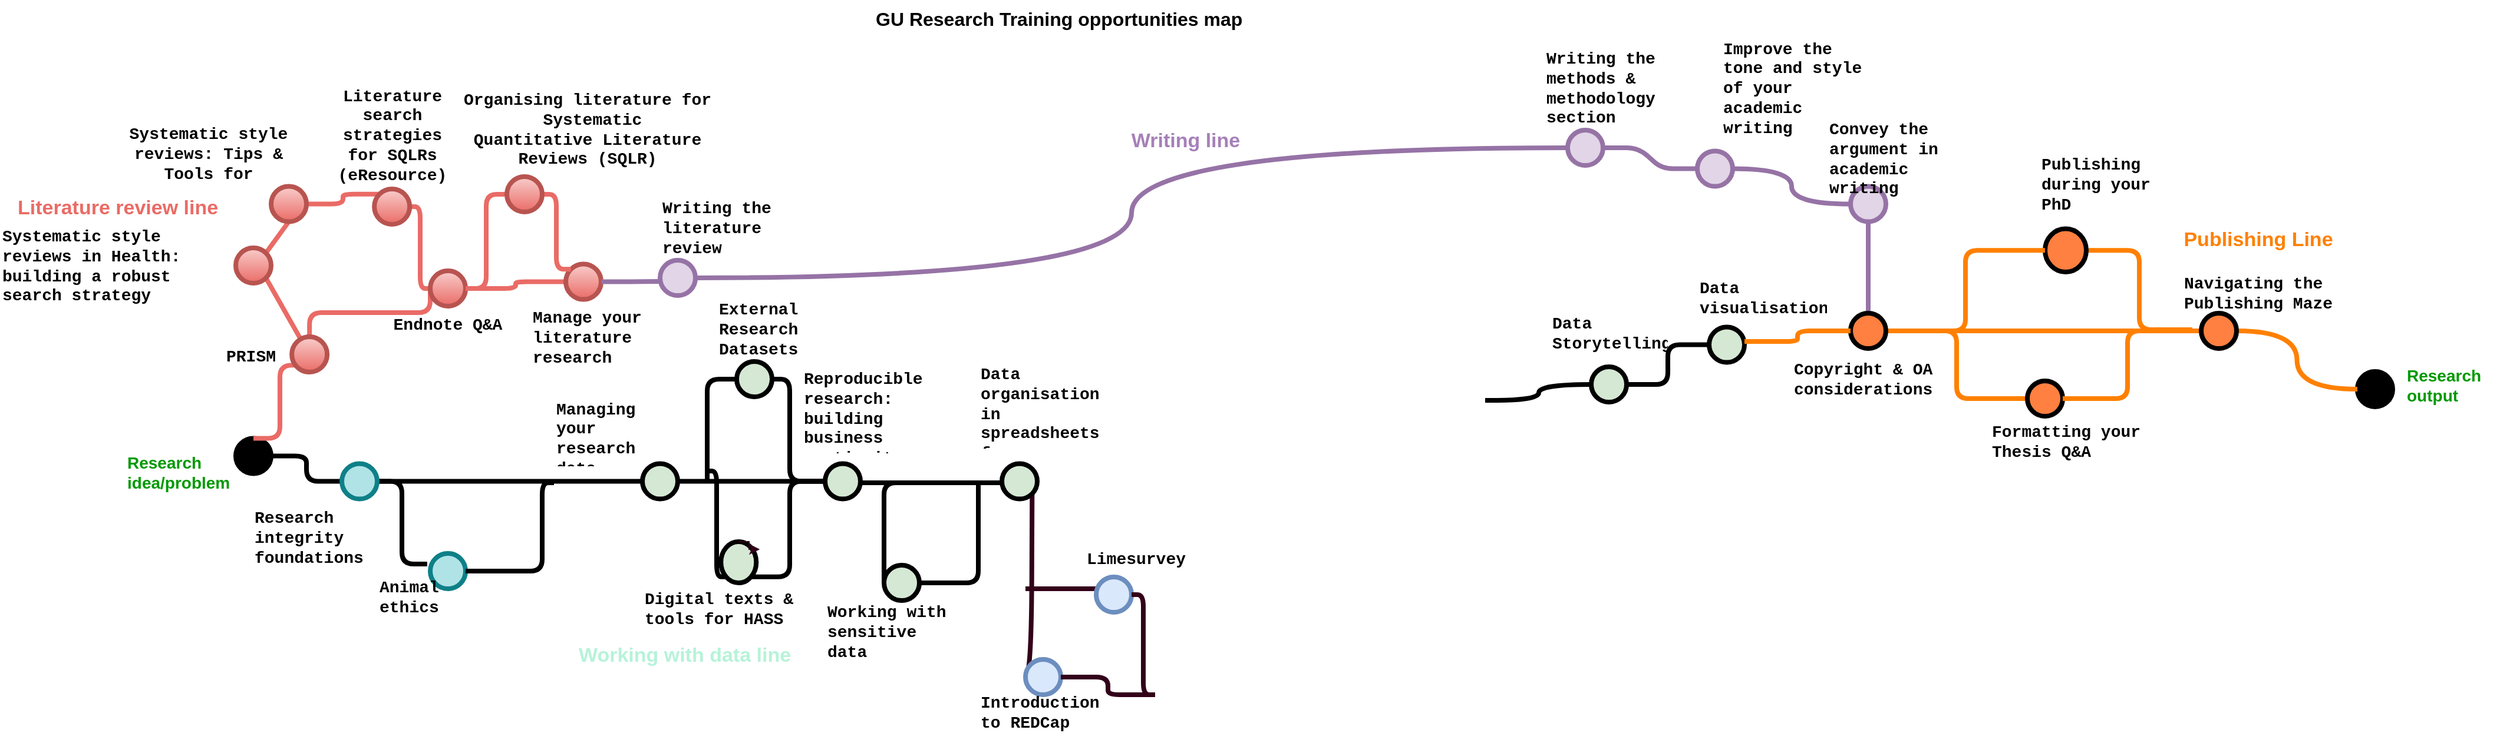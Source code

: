 <mxfile version="20.8.3" type="github">
  <diagram id="yPxyJZ8AM_hMuL3Unpa9" name="Train-ing map">
    <mxGraphModel dx="2534" dy="874" grid="1" gridSize="10" guides="1" tooltips="1" connect="1" arrows="1" fold="1" page="1" pageScale="1" pageWidth="1100" pageHeight="850" math="0" shadow="0">
      <root>
        <mxCell id="0" />
        <mxCell id="1" parent="0" />
        <mxCell id="uWUnNED6HEl2aK5fdaIb-10" value="" style="verticalLabelPosition=bottom;verticalAlign=top;html=1;strokeWidth=4;shape=mxgraph.flowchart.on-page_reference;plain-blue;gradientColor=none;fillColor=#000000;strokeColor=#000000;rounded=1;" parent="1" vertex="1">
          <mxGeometry x="-470" y="392.25" width="30" height="30" as="geometry" />
        </mxCell>
        <mxCell id="uWUnNED6HEl2aK5fdaIb-80" value="" style="edgeStyle=orthogonalEdgeStyle;curved=1;rounded=1;orthogonalLoop=1;jettySize=auto;html=1;endArrow=none;endFill=0;strokeWidth=4;fontSize=12;verticalAlign=top;fillColor=#e1d5e7;strokeColor=#9673a6;gradientColor=#EA6B66;startArrow=none;exitX=0.5;exitY=1;exitDx=0;exitDy=0;exitPerimeter=0;" parent="1" source="DearfV66aNQ_4xWSn69P-69" edge="1">
          <mxGeometry relative="1" as="geometry">
            <mxPoint x="915" y="290" as="targetPoint" />
            <mxPoint x="370" y="281" as="sourcePoint" />
          </mxGeometry>
        </mxCell>
        <mxCell id="DearfV66aNQ_4xWSn69P-120" style="edgeStyle=elbowEdgeStyle;rounded=0;orthogonalLoop=1;jettySize=auto;html=1;exitX=1;exitY=0.5;exitDx=0;exitDy=0;exitPerimeter=0;strokeColor=#FF8000;fontFamily=Courier New;fontSize=17;fontColor=#ff8000;" edge="1" parent="1" source="uWUnNED6HEl2aK5fdaIb-109">
          <mxGeometry relative="1" as="geometry">
            <mxPoint x="1350" y="357" as="targetPoint" />
          </mxGeometry>
        </mxCell>
        <mxCell id="uWUnNED6HEl2aK5fdaIb-109" value="" style="verticalLabelPosition=bottom;verticalAlign=top;html=1;strokeWidth=4;shape=mxgraph.flowchart.on-page_reference;plain-blue;gradientColor=none;strokeColor=#000000;fillColor=#000000;rounded=1;" parent="1" vertex="1">
          <mxGeometry x="1330" y="335.5" width="30" height="30" as="geometry" />
        </mxCell>
        <mxCell id="uWUnNED6HEl2aK5fdaIb-13" value="Systematic style reviews: Tips &amp;amp; Tools for getting from start to finish" style="text;html=1;strokeColor=none;fillColor=none;align=center;verticalAlign=middle;whiteSpace=wrap;overflow=hidden;fontSize=14;fontStyle=1;fontFamily=Courier New;rounded=1;" parent="1" vertex="1">
          <mxGeometry x="-564.05" y="123.25" width="141.62" height="55" as="geometry" />
        </mxCell>
        <mxCell id="uWUnNED6HEl2aK5fdaIb-19" value="" style="verticalLabelPosition=bottom;verticalAlign=top;html=1;strokeWidth=4;shape=mxgraph.flowchart.on-page_reference;strokeColor=#9673a6;fillColor=#e1d5e7;rounded=1;" parent="1" vertex="1">
          <mxGeometry x="-110" y="241" width="30" height="30" as="geometry" />
        </mxCell>
        <mxCell id="uWUnNED6HEl2aK5fdaIb-20" value="Systematic style reviews in Health: building a robust search strategy" style="text;html=1;strokeColor=none;fillColor=none;align=left;verticalAlign=middle;whiteSpace=wrap;overflow=hidden;fontSize=14;fontStyle=1;fontFamily=Courier New;rounded=1;" parent="1" vertex="1">
          <mxGeometry x="-670.0" y="208.25" width="200" height="74.5" as="geometry" />
        </mxCell>
        <mxCell id="uWUnNED6HEl2aK5fdaIb-71" value="" style="edgeStyle=elbowEdgeStyle;rounded=1;orthogonalLoop=1;jettySize=auto;html=1;endArrow=none;endFill=0;strokeWidth=4;startArrow=none;" parent="1" source="DearfV66aNQ_4xWSn69P-107" target="uWUnNED6HEl2aK5fdaIb-70" edge="1">
          <mxGeometry relative="1" as="geometry">
            <Array as="points">
              <mxPoint x="80" y="430" />
              <mxPoint x="200" y="430" />
            </Array>
          </mxGeometry>
        </mxCell>
        <mxCell id="uWUnNED6HEl2aK5fdaIb-69" value="" style="verticalLabelPosition=bottom;verticalAlign=top;html=1;strokeWidth=4;shape=mxgraph.flowchart.on-page_reference;plain-purple;gradientColor=none;strokeColor=#000000;fillColor=#D5E8D4;rounded=1;" parent="1" vertex="1">
          <mxGeometry x="-125" y="413.75" width="30" height="30" as="geometry" />
        </mxCell>
        <mxCell id="uWUnNED6HEl2aK5fdaIb-78" value="" style="edgeStyle=orthogonalEdgeStyle;curved=1;rounded=1;orthogonalLoop=1;jettySize=auto;html=1;endArrow=none;endFill=0;strokeWidth=4;startArrow=none;fontSize=12;verticalAlign=top;fillColor=#dae8fc;strokeColor=#33001A;entryX=0;entryY=0.5;entryDx=0;entryDy=0;entryPerimeter=0;exitX=0.855;exitY=0.855;exitDx=0;exitDy=0;exitPerimeter=0;" parent="1" source="uWUnNED6HEl2aK5fdaIb-70" target="uWUnNED6HEl2aK5fdaIb-84" edge="1">
          <mxGeometry relative="1" as="geometry">
            <mxPoint x="222.4" y="430" as="sourcePoint" />
            <mxPoint x="339.97" y="580" as="targetPoint" />
            <Array as="points">
              <mxPoint x="206" y="430" />
              <mxPoint x="205" y="715" />
            </Array>
          </mxGeometry>
        </mxCell>
        <mxCell id="uWUnNED6HEl2aK5fdaIb-70" value="" style="verticalLabelPosition=bottom;verticalAlign=top;html=1;strokeWidth=4;shape=mxgraph.flowchart.on-page_reference;plain-purple;gradientColor=none;strokeColor=#000000;fillColor=#D5E8D4;rounded=1;" parent="1" vertex="1">
          <mxGeometry x="180" y="413.75" width="30" height="30" as="geometry" />
        </mxCell>
        <mxCell id="uWUnNED6HEl2aK5fdaIb-96" value="" style="edgeStyle=elbowEdgeStyle;rounded=1;orthogonalLoop=1;jettySize=auto;html=1;endArrow=none;endFill=0;strokeWidth=4;fontFamily=Courier New;fontColor=#009900;" parent="1" source="uWUnNED6HEl2aK5fdaIb-77" target="uWUnNED6HEl2aK5fdaIb-95" edge="1">
          <mxGeometry relative="1" as="geometry" />
        </mxCell>
        <mxCell id="uWUnNED6HEl2aK5fdaIb-95" value="" style="verticalLabelPosition=bottom;verticalAlign=top;html=1;strokeWidth=4;shape=mxgraph.flowchart.on-page_reference;plain-purple;gradientColor=none;strokeColor=#000000;fillColor=#D5E8D4;rounded=1;" parent="1" vertex="1">
          <mxGeometry x="780" y="297.75" width="30" height="30" as="geometry" />
        </mxCell>
        <mxCell id="uWUnNED6HEl2aK5fdaIb-86" value="Manage your literature research" style="text;html=1;strokeColor=none;fillColor=none;align=left;verticalAlign=middle;whiteSpace=wrap;overflow=hidden;fontSize=14;fontStyle=1;fontFamily=Courier New;rounded=1;" parent="1" vertex="1">
          <mxGeometry x="-220" y="276.75" width="110" height="60" as="geometry" />
        </mxCell>
        <mxCell id="uWUnNED6HEl2aK5fdaIb-88" value="Research idea/problem" style="text;html=1;strokeColor=none;fillColor=none;align=left;verticalAlign=middle;whiteSpace=wrap;overflow=hidden;fontSize=14;fontStyle=1;fontColor=#009900;rounded=1;" parent="1" vertex="1">
          <mxGeometry x="-564.05" y="398.75" width="113.25" height="45" as="geometry" />
        </mxCell>
        <mxCell id="uWUnNED6HEl2aK5fdaIb-90" value="Literature review line" style="text;html=1;strokeColor=none;fillColor=none;align=left;verticalAlign=middle;whiteSpace=wrap;overflow=hidden;fontSize=17;fontStyle=1;fontColor=#EA6B66;rounded=1;" parent="1" vertex="1">
          <mxGeometry x="-656.75" y="182.75" width="176.75" height="27.75" as="geometry" />
        </mxCell>
        <mxCell id="uWUnNED6HEl2aK5fdaIb-107" value="" style="edgeStyle=elbowEdgeStyle;rounded=1;orthogonalLoop=1;jettySize=auto;html=1;endArrow=none;endFill=0;strokeWidth=4;fontFamily=Helvetica;fontColor=default;startArrow=none;strokeColor=#FF8000;fontSize=12;verticalAlign=top;fillColor=#ff8040;gradientColor=none;" parent="1" source="DearfV66aNQ_4xWSn69P-78" target="uWUnNED6HEl2aK5fdaIb-106" edge="1">
          <mxGeometry relative="1" as="geometry" />
        </mxCell>
        <mxCell id="DearfV66aNQ_4xWSn69P-82" style="edgeStyle=elbowEdgeStyle;rounded=1;orthogonalLoop=1;jettySize=auto;html=1;strokeColor=#FF8000;fontFamily=Helvetica;fontSize=12;fontColor=default;endArrow=none;endFill=0;strokeWidth=4;startArrow=none;verticalAlign=top;fillColor=#ff8040;gradientColor=none;exitX=1;exitY=0.5;exitDx=0;exitDy=0;exitPerimeter=0;" edge="1" parent="1" source="uWUnNED6HEl2aK5fdaIb-104">
          <mxGeometry relative="1" as="geometry">
            <mxPoint x="1190" y="300" as="targetPoint" />
            <mxPoint x="1180" y="230" as="sourcePoint" />
          </mxGeometry>
        </mxCell>
        <mxCell id="uWUnNED6HEl2aK5fdaIb-104" value="" style="verticalLabelPosition=bottom;verticalAlign=top;html=1;strokeWidth=4;shape=mxgraph.flowchart.on-page_reference;plain-purple;gradientColor=none;strokeColor=#000000;fillColor=#ff8040;rounded=1;" parent="1" vertex="1">
          <mxGeometry x="1065" y="214.25" width="35" height="36.75" as="geometry" />
        </mxCell>
        <mxCell id="uWUnNED6HEl2aK5fdaIb-115" style="edgeStyle=orthogonalEdgeStyle;curved=1;rounded=1;orthogonalLoop=1;jettySize=auto;html=1;entryX=0;entryY=0.5;entryDx=0;entryDy=0;entryPerimeter=0;endArrow=none;endFill=0;strokeWidth=4;fontFamily=Helvetica;fontColor=default;strokeColor=#FF8000;startArrow=none;fontSize=12;verticalAlign=top;fillColor=#ff8040;gradientColor=none;" parent="1" source="uWUnNED6HEl2aK5fdaIb-106" target="uWUnNED6HEl2aK5fdaIb-109" edge="1">
          <mxGeometry relative="1" as="geometry" />
        </mxCell>
        <mxCell id="uWUnNED6HEl2aK5fdaIb-106" value="" style="verticalLabelPosition=bottom;verticalAlign=top;html=1;strokeWidth=4;shape=mxgraph.flowchart.on-page_reference;plain-purple;gradientColor=none;strokeColor=#000000;fillColor=#ff8040;rounded=1;" parent="1" vertex="1">
          <mxGeometry x="1197.5" y="286" width="30" height="30" as="geometry" />
        </mxCell>
        <UserObject label="GU Research Training opportunities map" link="https://nvie.com/posts/a-successful-git-branching-model/" id="9hBKPDzoitwpIBdzFDQ7-2">
          <mxCell style="text;whiteSpace=wrap;html=1;fontStyle=1;fontSize=16;rounded=1;" parent="1" vertex="1">
            <mxGeometry x="70.75" y="20" width="427.75" height="20" as="geometry" />
          </mxCell>
        </UserObject>
        <mxCell id="9hBKPDzoitwpIBdzFDQ7-15" value="Research output" style="text;html=1;strokeColor=none;fillColor=none;align=left;verticalAlign=middle;whiteSpace=wrap;overflow=hidden;fontSize=14;fontStyle=1;fontColor=#009900;rounded=1;fontFamily=Helvetica;" parent="1" vertex="1">
          <mxGeometry x="1370" y="306" width="80" height="81" as="geometry" />
        </mxCell>
        <mxCell id="DearfV66aNQ_4xWSn69P-24" value="" style="rounded=1;html=1;jettySize=auto;orthogonalLoop=1;plain-blue;endArrow=none;endFill=0;strokeWidth=4;strokeColor=#EA6B66;startArrow=none;edgeStyle=elbowEdgeStyle;" edge="1" parent="1" source="DearfV66aNQ_4xWSn69P-27" target="9hBKPDzoitwpIBdzFDQ7-16">
          <mxGeometry x="292.25" y="211" as="geometry">
            <mxPoint x="310" y="150" as="targetPoint" />
            <mxPoint x="-331.75" y="384" as="sourcePoint" />
          </mxGeometry>
        </mxCell>
        <mxCell id="DearfV66aNQ_4xWSn69P-25" value="" style="rounded=1;html=1;jettySize=auto;orthogonalLoop=1;plain-blue;endArrow=none;endFill=0;strokeWidth=4;strokeColor=#EA6B66;exitX=0.5;exitY=0;exitDx=0;exitDy=0;exitPerimeter=0;entryX=1;entryY=0.75;entryDx=0;entryDy=0;edgeStyle=elbowEdgeStyle;" edge="1" parent="1" source="uWUnNED6HEl2aK5fdaIb-10" target="DearfV66aNQ_4xWSn69P-75">
          <mxGeometry x="292.25" y="211" as="geometry">
            <mxPoint x="310" y="150" as="targetPoint" />
            <mxPoint x="-331.75" y="384" as="sourcePoint" />
          </mxGeometry>
        </mxCell>
        <mxCell id="DearfV66aNQ_4xWSn69P-31" value="Literature search strategies for SQLRs (eResource)" style="text;whiteSpace=wrap;html=1;fontSize=14;fontFamily=Courier New;fontColor=default;align=center;verticalAlign=middle;fontStyle=1;rounded=1;" vertex="1" parent="1">
          <mxGeometry x="-392.43" y="90" width="110" height="90" as="geometry" />
        </mxCell>
        <mxCell id="DearfV66aNQ_4xWSn69P-46" style="rounded=1;orthogonalLoop=1;jettySize=auto;html=1;exitX=0.855;exitY=0.145;exitDx=0;exitDy=0;exitPerimeter=0;entryX=0.5;entryY=1;entryDx=0;entryDy=0;entryPerimeter=0;strokeColor=#EA6B66;fontFamily=Helvetica;fontSize=11;fontColor=default;endArrow=none;gradientColor=#7EA6E0;fillColor=#DAE8FC;endFill=0;strokeWidth=4;" edge="1" parent="1" source="DearfV66aNQ_4xWSn69P-22" target="DearfV66aNQ_4xWSn69P-13">
          <mxGeometry relative="1" as="geometry" />
        </mxCell>
        <mxCell id="DearfV66aNQ_4xWSn69P-50" style="rounded=1;orthogonalLoop=1;jettySize=auto;html=1;entryX=0;entryY=0.5;entryDx=0;entryDy=0;entryPerimeter=0;strokeColor=#EA6B66;fontFamily=Helvetica;fontSize=11;fontColor=default;endArrow=none;gradientColor=#7EA6E0;fillColor=#DAE8FC;endFill=0;strokeWidth=4;startArrow=none;edgeStyle=elbowEdgeStyle;elbow=vertical;" edge="1" parent="1" source="DearfV66aNQ_4xWSn69P-73" target="9hBKPDzoitwpIBdzFDQ7-16">
          <mxGeometry relative="1" as="geometry">
            <mxPoint x="-320" y="340" as="sourcePoint" />
          </mxGeometry>
        </mxCell>
        <mxCell id="DearfV66aNQ_4xWSn69P-93" style="rounded=1;orthogonalLoop=1;jettySize=auto;html=1;exitX=0.855;exitY=0.855;exitDx=0;exitDy=0;exitPerimeter=0;entryX=1;entryY=0.25;entryDx=0;entryDy=0;strokeColor=#EA6B66;fontFamily=Helvetica;fontSize=11;fontColor=default;endArrow=none;gradientColor=#7EA6E0;fillColor=#DAE8FC;endFill=0;strokeWidth=4;" edge="1" parent="1" source="DearfV66aNQ_4xWSn69P-22" target="DearfV66aNQ_4xWSn69P-75">
          <mxGeometry relative="1" as="geometry" />
        </mxCell>
        <mxCell id="DearfV66aNQ_4xWSn69P-22" value="" style="verticalLabelPosition=bottom;verticalAlign=top;html=1;strokeWidth=4;shape=mxgraph.flowchart.on-page_reference;plain-blue;gradientColor=#EA6B66;strokeColor=#B85450;fillColor=#F8CECC;rounded=1;" vertex="1" parent="1">
          <mxGeometry x="-470" y="230.5" width="30" height="30" as="geometry" />
        </mxCell>
        <mxCell id="DearfV66aNQ_4xWSn69P-53" value="" style="edgeStyle=elbowEdgeStyle;rounded=1;orthogonalLoop=1;jettySize=auto;html=1;strokeColor=#EA6B66;fontFamily=Helvetica;fontSize=11;fontColor=default;endArrow=none;gradientColor=#7EA6E0;fillColor=#DAE8FC;endFill=0;strokeWidth=4;startArrow=none;" edge="1" parent="1" source="9hBKPDzoitwpIBdzFDQ7-16" target="DearfV66aNQ_4xWSn69P-52">
          <mxGeometry relative="1" as="geometry">
            <mxPoint x="-70" y="240" as="sourcePoint" />
          </mxGeometry>
        </mxCell>
        <mxCell id="9hBKPDzoitwpIBdzFDQ7-16" value="" style="verticalLabelPosition=bottom;verticalAlign=top;html=1;strokeWidth=4;shape=mxgraph.flowchart.on-page_reference;plain-blue;gradientColor=#EA6B66;strokeColor=#B85450;fillColor=#F8CECC;rounded=1;" parent="1" vertex="1">
          <mxGeometry x="-305" y="250" width="30" height="30" as="geometry" />
        </mxCell>
        <mxCell id="DearfV66aNQ_4xWSn69P-34" value="Endnote Q&amp;A" style="text;whiteSpace=wrap;html=1;fontSize=14;fontFamily=Courier New;fontColor=default;align=center;verticalAlign=middle;fontStyle=1;rounded=1;" vertex="1" parent="1">
          <mxGeometry x="-350" y="276" width="120" height="40" as="geometry" />
        </mxCell>
        <mxCell id="DearfV66aNQ_4xWSn69P-37" value="" style="edgeStyle=elbowEdgeStyle;rounded=1;orthogonalLoop=1;jettySize=auto;html=1;fontSize=11;endArrow=none;endFill=0;strokeWidth=4;entryX=0;entryY=0.5;entryDx=0;entryDy=0;entryPerimeter=0;fillColor=#DAE8FC;strokeColor=#EA6B66;gradientColor=#7EA6E0;startArrow=none;" edge="1" parent="1" source="9hBKPDzoitwpIBdzFDQ7-16" target="DearfV66aNQ_4xWSn69P-35">
          <mxGeometry relative="1" as="geometry">
            <mxPoint x="650" y="120" as="targetPoint" />
            <mxPoint x="-15" y="210" as="sourcePoint" />
          </mxGeometry>
        </mxCell>
        <mxCell id="DearfV66aNQ_4xWSn69P-35" value="" style="verticalLabelPosition=bottom;verticalAlign=top;html=1;strokeWidth=4;shape=mxgraph.flowchart.on-page_reference;plain-blue;gradientColor=#EA6B66;strokeColor=#B85450;fillColor=#F8CECC;rounded=1;" vertex="1" parent="1">
          <mxGeometry x="-190" y="244.25" width="30" height="30" as="geometry" />
        </mxCell>
        <mxCell id="DearfV66aNQ_4xWSn69P-48" style="rounded=1;orthogonalLoop=1;jettySize=auto;html=1;exitX=1;exitY=0.5;exitDx=0;exitDy=0;exitPerimeter=0;entryX=0.145;entryY=0.145;entryDx=0;entryDy=0;entryPerimeter=0;strokeColor=#EA6B66;fontFamily=Helvetica;fontSize=11;fontColor=default;endArrow=none;gradientColor=#7EA6E0;fillColor=#DAE8FC;endFill=0;strokeWidth=4;edgeStyle=elbowEdgeStyle;" edge="1" parent="1" source="DearfV66aNQ_4xWSn69P-13" target="DearfV66aNQ_4xWSn69P-27">
          <mxGeometry relative="1" as="geometry" />
        </mxCell>
        <mxCell id="DearfV66aNQ_4xWSn69P-13" value="" style="verticalLabelPosition=bottom;verticalAlign=top;html=1;strokeWidth=4;shape=mxgraph.flowchart.on-page_reference;plain-blue;gradientColor=#EA6B66;strokeColor=#B85450;fillColor=#F8CECC;rounded=1;" vertex="1" parent="1">
          <mxGeometry x="-440" y="178.25" width="30" height="30" as="geometry" />
        </mxCell>
        <mxCell id="DearfV66aNQ_4xWSn69P-27" value="" style="verticalLabelPosition=bottom;verticalAlign=top;html=1;strokeWidth=4;shape=mxgraph.flowchart.on-page_reference;plain-blue;gradientColor=#EA6B66;strokeColor=#B85450;fillColor=#F8CECC;rounded=1;" vertex="1" parent="1">
          <mxGeometry x="-352.43" y="180.5" width="30" height="30" as="geometry" />
        </mxCell>
        <mxCell id="DearfV66aNQ_4xWSn69P-57" style="edgeStyle=elbowEdgeStyle;rounded=1;orthogonalLoop=1;jettySize=auto;html=1;exitX=1;exitY=0.5;exitDx=0;exitDy=0;exitPerimeter=0;entryX=0.145;entryY=0.145;entryDx=0;entryDy=0;entryPerimeter=0;strokeColor=#EA6B66;fontFamily=Helvetica;fontSize=11;fontColor=default;endArrow=none;gradientColor=#7EA6E0;fillColor=#DAE8FC;endFill=0;strokeWidth=4;startArrow=none;" edge="1" parent="1" source="DearfV66aNQ_4xWSn69P-52" target="DearfV66aNQ_4xWSn69P-35">
          <mxGeometry relative="1" as="geometry" />
        </mxCell>
        <mxCell id="DearfV66aNQ_4xWSn69P-52" value="" style="verticalLabelPosition=bottom;verticalAlign=top;html=1;strokeWidth=4;shape=mxgraph.flowchart.on-page_reference;plain-blue;gradientColor=#EA6B66;strokeColor=#B85450;fillColor=#F8CECC;rounded=1;" vertex="1" parent="1">
          <mxGeometry x="-240" y="170" width="30" height="30" as="geometry" />
        </mxCell>
        <mxCell id="DearfV66aNQ_4xWSn69P-54" value="&lt;div&gt;Organising literature for&lt;/div&gt;&lt;div&gt;&amp;nbsp;Systematic &lt;br&gt;&lt;/div&gt;&lt;div&gt;Quantitative Literature &lt;br&gt;&lt;/div&gt;&lt;div&gt;Reviews (SQLR)&lt;/div&gt;" style="text;html=1;align=center;verticalAlign=middle;resizable=0;points=[];autosize=1;strokeColor=none;fillColor=none;fontSize=14;fontFamily=Courier New;fontColor=default;fontStyle=1;rounded=1;" vertex="1" parent="1">
          <mxGeometry x="-282.43" y="90" width="220" height="80" as="geometry" />
        </mxCell>
        <mxCell id="DearfV66aNQ_4xWSn69P-59" value="Writing the literature review" style="text;html=1;strokeColor=none;fillColor=none;align=left;verticalAlign=middle;whiteSpace=wrap;overflow=hidden;fontSize=14;fontStyle=1;fontFamily=Courier New;rounded=1;" vertex="1" parent="1">
          <mxGeometry x="-110" y="184.25" width="110" height="60" as="geometry" />
        </mxCell>
        <mxCell id="DearfV66aNQ_4xWSn69P-62" value="" style="edgeStyle=orthogonalEdgeStyle;curved=1;rounded=1;orthogonalLoop=1;jettySize=auto;html=1;endArrow=none;endFill=0;strokeWidth=4;entryX=0;entryY=0.5;entryDx=0;entryDy=0;entryPerimeter=0;fontSize=12;verticalAlign=top;fillColor=#e1d5e7;strokeColor=#9673a6;gradientColor=#EA6B66;" edge="1" parent="1" source="uWUnNED6HEl2aK5fdaIb-19" target="DearfV66aNQ_4xWSn69P-60">
          <mxGeometry relative="1" as="geometry">
            <mxPoint x="1150" y="325" as="targetPoint" />
            <mxPoint x="550" y="281" as="sourcePoint" />
          </mxGeometry>
        </mxCell>
        <mxCell id="DearfV66aNQ_4xWSn69P-60" value="" style="verticalLabelPosition=bottom;verticalAlign=top;html=1;strokeWidth=4;shape=mxgraph.flowchart.on-page_reference;strokeColor=#9673a6;fillColor=#e1d5e7;rounded=1;" vertex="1" parent="1">
          <mxGeometry x="660" y="130.5" width="30" height="30" as="geometry" />
        </mxCell>
        <mxCell id="DearfV66aNQ_4xWSn69P-63" value="Writing the methods &amp;amp; methodology section" style="text;html=1;strokeColor=none;fillColor=none;align=left;verticalAlign=middle;whiteSpace=wrap;overflow=hidden;fontSize=14;fontStyle=1;fontFamily=Courier New;rounded=1;" vertex="1" parent="1">
          <mxGeometry x="640" y="60" width="110" height="70.5" as="geometry" />
        </mxCell>
        <mxCell id="DearfV66aNQ_4xWSn69P-66" value="" style="edgeStyle=entityRelationEdgeStyle;rounded=1;orthogonalLoop=1;jettySize=auto;html=1;endArrow=none;endFill=0;strokeWidth=4;entryX=0;entryY=0.5;entryDx=0;entryDy=0;entryPerimeter=0;fontSize=12;verticalAlign=top;fillColor=#e1d5e7;strokeColor=#9673a6;gradientColor=#EA6B66;startArrow=none;" edge="1" parent="1" source="DearfV66aNQ_4xWSn69P-60" target="DearfV66aNQ_4xWSn69P-64">
          <mxGeometry relative="1" as="geometry">
            <mxPoint x="1150" y="325" as="targetPoint" />
            <mxPoint x="726.75" y="286" as="sourcePoint" />
          </mxGeometry>
        </mxCell>
        <mxCell id="DearfV66aNQ_4xWSn69P-64" value="" style="verticalLabelPosition=bottom;verticalAlign=top;html=1;strokeWidth=4;shape=mxgraph.flowchart.on-page_reference;strokeColor=#9673a6;fillColor=#e1d5e7;rounded=1;" vertex="1" parent="1">
          <mxGeometry x="770" y="148.25" width="30" height="30" as="geometry" />
        </mxCell>
        <mxCell id="DearfV66aNQ_4xWSn69P-67" value="Improve the tone and style of your academic writing" style="text;html=1;strokeColor=none;fillColor=none;align=left;verticalAlign=middle;whiteSpace=wrap;overflow=hidden;fontSize=14;fontStyle=1;fontFamily=Courier New;rounded=1;" vertex="1" parent="1">
          <mxGeometry x="790" y="49.75" width="130" height="91" as="geometry" />
        </mxCell>
        <mxCell id="DearfV66aNQ_4xWSn69P-70" value="" style="edgeStyle=orthogonalEdgeStyle;curved=1;rounded=1;orthogonalLoop=1;jettySize=auto;html=1;endArrow=none;endFill=0;strokeWidth=4;entryX=0;entryY=0.5;entryDx=0;entryDy=0;entryPerimeter=0;fontSize=12;verticalAlign=top;fillColor=#e1d5e7;strokeColor=#9673a6;gradientColor=#EA6B66;startArrow=none;" edge="1" parent="1" source="DearfV66aNQ_4xWSn69P-64" target="DearfV66aNQ_4xWSn69P-69">
          <mxGeometry relative="1" as="geometry">
            <mxPoint x="1150" y="325" as="targetPoint" />
            <mxPoint x="860" y="291" as="sourcePoint" />
          </mxGeometry>
        </mxCell>
        <mxCell id="DearfV66aNQ_4xWSn69P-69" value="" style="verticalLabelPosition=bottom;verticalAlign=top;html=1;strokeWidth=4;shape=mxgraph.flowchart.on-page_reference;strokeColor=#9673a6;fillColor=#e1d5e7;rounded=1;" vertex="1" parent="1">
          <mxGeometry x="900" y="178.25" width="30" height="30" as="geometry" />
        </mxCell>
        <mxCell id="DearfV66aNQ_4xWSn69P-71" value="Convey the argument in academic writing" style="text;html=1;strokeColor=none;fillColor=none;align=left;verticalAlign=middle;whiteSpace=wrap;overflow=hidden;fontSize=14;fontStyle=1;fontFamily=Courier New;rounded=1;" vertex="1" parent="1">
          <mxGeometry x="880" y="109" width="130" height="91" as="geometry" />
        </mxCell>
        <mxCell id="DearfV66aNQ_4xWSn69P-72" value="" style="rounded=1;orthogonalLoop=1;jettySize=auto;html=1;endArrow=none;endFill=0;strokeWidth=4;fontSize=12;verticalAlign=top;fillColor=#e1d5e7;strokeColor=#9673a6;gradientColor=#EA6B66;edgeStyle=elbowEdgeStyle;exitX=1;exitY=0.5;exitDx=0;exitDy=0;exitPerimeter=0;" edge="1" parent="1" source="DearfV66aNQ_4xWSn69P-35">
          <mxGeometry relative="1" as="geometry">
            <mxPoint x="-110" y="259" as="targetPoint" />
            <mxPoint x="-150" y="250" as="sourcePoint" />
          </mxGeometry>
        </mxCell>
        <mxCell id="DearfV66aNQ_4xWSn69P-73" value="" style="verticalLabelPosition=bottom;verticalAlign=top;html=1;strokeWidth=4;shape=mxgraph.flowchart.on-page_reference;plain-blue;gradientColor=#EA6B66;strokeColor=#B85450;fillColor=#F8CECC;rounded=1;" vertex="1" parent="1">
          <mxGeometry x="-422.43" y="306" width="30" height="30" as="geometry" />
        </mxCell>
        <mxCell id="DearfV66aNQ_4xWSn69P-75" value="PRISM" style="text;html=1;strokeColor=none;fillColor=none;align=left;verticalAlign=middle;whiteSpace=wrap;overflow=hidden;fontSize=14;fontStyle=1;fontFamily=Courier New;rounded=1;" vertex="1" parent="1">
          <mxGeometry x="-480" y="310" width="70" height="26.75" as="geometry" />
        </mxCell>
        <mxCell id="DearfV66aNQ_4xWSn69P-76" value="Publishing during your PhD" style="text;html=1;strokeColor=none;fillColor=none;align=left;verticalAlign=middle;whiteSpace=wrap;overflow=hidden;fontSize=14;fontStyle=1;fontFamily=Courier New;rounded=1;" vertex="1" parent="1">
          <mxGeometry x="1060" y="144" width="100" height="66.5" as="geometry" />
        </mxCell>
        <mxCell id="DearfV66aNQ_4xWSn69P-77" value="Navigating the Publishing Maze " style="text;html=1;strokeColor=none;fillColor=none;align=left;verticalAlign=middle;whiteSpace=wrap;overflow=hidden;fontSize=14;fontStyle=1;fontFamily=Courier New;rounded=1;" vertex="1" parent="1">
          <mxGeometry x="1180.81" y="241" width="130" height="55" as="geometry" />
        </mxCell>
        <mxCell id="DearfV66aNQ_4xWSn69P-79" value="" style="edgeStyle=elbowEdgeStyle;rounded=1;orthogonalLoop=1;jettySize=auto;html=1;endArrow=none;endFill=0;strokeWidth=4;fontFamily=Helvetica;fontColor=default;strokeColor=#FF8000;startArrow=none;fontSize=12;verticalAlign=top;fillColor=#ff8040;gradientColor=none;" edge="1" parent="1" source="uWUnNED6HEl2aK5fdaIb-104" target="DearfV66aNQ_4xWSn69P-78">
          <mxGeometry relative="1" as="geometry">
            <mxPoint x="920" y="349" as="sourcePoint" />
            <mxPoint x="1260" y="356.5" as="targetPoint" />
          </mxGeometry>
        </mxCell>
        <mxCell id="DearfV66aNQ_4xWSn69P-125" style="edgeStyle=elbowEdgeStyle;rounded=1;orthogonalLoop=1;jettySize=auto;html=1;exitX=1;exitY=0.5;exitDx=0;exitDy=0;exitPerimeter=0;strokeColor=#FF8000;fontFamily=Helvetica;fontSize=12;fontColor=default;endArrow=none;verticalAlign=top;endFill=0;strokeWidth=4;startArrow=none;fillColor=#ff8040;gradientColor=none;entryX=0;entryY=0.5;entryDx=0;entryDy=0;entryPerimeter=0;" edge="1" parent="1" source="DearfV66aNQ_4xWSn69P-78" target="DearfV66aNQ_4xWSn69P-124">
          <mxGeometry relative="1" as="geometry">
            <mxPoint x="1040" y="380" as="targetPoint" />
          </mxGeometry>
        </mxCell>
        <mxCell id="DearfV66aNQ_4xWSn69P-78" value="" style="verticalLabelPosition=bottom;verticalAlign=top;html=1;strokeWidth=4;shape=mxgraph.flowchart.on-page_reference;plain-purple;gradientColor=none;strokeColor=#000000;fillColor=#ff8040;rounded=1;" vertex="1" parent="1">
          <mxGeometry x="900" y="286" width="30" height="30" as="geometry" />
        </mxCell>
        <mxCell id="DearfV66aNQ_4xWSn69P-87" value="External Research Datasets" style="text;html=1;strokeColor=none;fillColor=none;align=left;verticalAlign=middle;whiteSpace=wrap;overflow=hidden;fontSize=14;fontStyle=1;fontFamily=Courier New;rounded=1;" vertex="1" parent="1">
          <mxGeometry x="-62.43" y="262.25" width="110" height="74.5" as="geometry" />
        </mxCell>
        <mxCell id="DearfV66aNQ_4xWSn69P-89" value="" style="edgeStyle=elbowEdgeStyle;rounded=1;orthogonalLoop=1;jettySize=auto;html=1;entryX=1;entryY=0.5;entryDx=0;entryDy=0;entryPerimeter=0;endArrow=none;endFill=0;strokeWidth=4;startArrow=none;" edge="1" parent="1" source="DearfV66aNQ_4xWSn69P-165" target="uWUnNED6HEl2aK5fdaIb-10">
          <mxGeometry relative="1" as="geometry">
            <mxPoint x="120" y="500" as="sourcePoint" />
            <mxPoint x="-160" y="530" as="targetPoint" />
          </mxGeometry>
        </mxCell>
        <mxCell id="DearfV66aNQ_4xWSn69P-86" value="Managing your research data" style="text;html=1;strokeColor=none;fillColor=none;align=left;verticalAlign=middle;whiteSpace=wrap;overflow=hidden;fontSize=14;fontStyle=1;fontFamily=Courier New;rounded=1;" vertex="1" parent="1">
          <mxGeometry x="-200" y="357" width="110" height="60" as="geometry" />
        </mxCell>
        <mxCell id="DearfV66aNQ_4xWSn69P-97" value="" style="verticalLabelPosition=bottom;verticalAlign=top;html=1;strokeWidth=4;shape=mxgraph.flowchart.on-page_reference;plain-purple;gradientColor=none;strokeColor=#000000;fillColor=#D5E8D4;rounded=1;" vertex="1" parent="1">
          <mxGeometry x="-45" y="327" width="30" height="30" as="geometry" />
        </mxCell>
        <mxCell id="DearfV66aNQ_4xWSn69P-99" value="" style="endArrow=none;html=1;rounded=1;strokeColor=default;fontFamily=Helvetica;fontSize=11;fontColor=default;exitX=0;exitY=0.5;exitDx=0;exitDy=0;align=center;fillColor=none;gradientColor=none;fontStyle=1;endFill=0;strokeWidth=4;edgeStyle=elbowEdgeStyle;exitPerimeter=0;" edge="1" parent="1" source="DearfV66aNQ_4xWSn69P-97">
          <mxGeometry width="50" height="50" relative="1" as="geometry">
            <mxPoint x="160" y="500" as="sourcePoint" />
            <mxPoint x="-70" y="430" as="targetPoint" />
            <Array as="points">
              <mxPoint x="-70" y="400" />
              <mxPoint x="-90" y="430" />
            </Array>
          </mxGeometry>
        </mxCell>
        <mxCell id="DearfV66aNQ_4xWSn69P-101" value="" style="verticalLabelPosition=bottom;verticalAlign=top;html=1;strokeWidth=4;shape=mxgraph.flowchart.on-page_reference;plain-purple;gradientColor=none;strokeColor=#000000;fillColor=#D5E8D4;rounded=1;" vertex="1" parent="1">
          <mxGeometry x="-58.38" y="480" width="30" height="35" as="geometry" />
        </mxCell>
        <mxCell id="DearfV66aNQ_4xWSn69P-103" value="" style="endArrow=none;html=1;rounded=1;strokeColor=default;fontFamily=Helvetica;fontSize=11;fontColor=default;exitX=0.145;exitY=0.855;exitDx=0;exitDy=0;exitPerimeter=0;align=center;fillColor=none;gradientColor=none;fontStyle=1;endFill=0;strokeWidth=4;edgeStyle=elbowEdgeStyle;" edge="1" parent="1" source="DearfV66aNQ_4xWSn69P-101">
          <mxGeometry width="50" height="50" relative="1" as="geometry">
            <mxPoint x="345.28" y="392.4" as="sourcePoint" />
            <mxPoint x="-70" y="420" as="targetPoint" />
          </mxGeometry>
        </mxCell>
        <mxCell id="DearfV66aNQ_4xWSn69P-104" value="Digital texts &amp;amp; tools for HASS" style="text;html=1;strokeColor=none;fillColor=none;align=left;verticalAlign=middle;whiteSpace=wrap;overflow=hidden;fontSize=14;fontStyle=1;fontFamily=Courier New;rounded=1;" vertex="1" parent="1">
          <mxGeometry x="-125" y="500" width="140" height="74.5" as="geometry" />
        </mxCell>
        <mxCell id="DearfV66aNQ_4xWSn69P-105" value="" style="endArrow=none;html=1;rounded=1;strokeColor=default;fontFamily=Helvetica;fontSize=11;fontColor=default;align=center;fillColor=none;gradientColor=none;fontStyle=1;endFill=0;strokeWidth=4;edgeStyle=elbowEdgeStyle;startArrow=none;entryX=1;entryY=0.5;entryDx=0;entryDy=0;entryPerimeter=0;" edge="1" parent="1" source="DearfV66aNQ_4xWSn69P-107" target="DearfV66aNQ_4xWSn69P-97">
          <mxGeometry width="50" height="50" relative="1" as="geometry">
            <mxPoint x="390" y="430" as="sourcePoint" />
            <mxPoint x="20" y="360" as="targetPoint" />
            <Array as="points">
              <mxPoint y="360" />
            </Array>
          </mxGeometry>
        </mxCell>
        <mxCell id="DearfV66aNQ_4xWSn69P-108" value="" style="edgeStyle=elbowEdgeStyle;rounded=1;orthogonalLoop=1;jettySize=auto;html=1;endArrow=none;endFill=0;strokeWidth=4;" edge="1" parent="1" source="uWUnNED6HEl2aK5fdaIb-69" target="DearfV66aNQ_4xWSn69P-107">
          <mxGeometry relative="1" as="geometry">
            <mxPoint x="290" y="430" as="sourcePoint" />
            <mxPoint x="549.75" y="440" as="targetPoint" />
          </mxGeometry>
        </mxCell>
        <mxCell id="DearfV66aNQ_4xWSn69P-109" value="Reproducible research: building business continuity" style="text;html=1;strokeColor=none;fillColor=none;align=left;verticalAlign=middle;whiteSpace=wrap;overflow=hidden;fontSize=14;fontStyle=1;fontFamily=Courier New;rounded=1;" vertex="1" parent="1">
          <mxGeometry x="10" y="331.5" width="140" height="74.5" as="geometry" />
        </mxCell>
        <mxCell id="DearfV66aNQ_4xWSn69P-110" value="Working with sensitive data" style="text;html=1;strokeColor=none;fillColor=none;align=left;verticalAlign=middle;whiteSpace=wrap;overflow=hidden;fontSize=14;fontStyle=1;fontFamily=Courier New;rounded=1;" vertex="1" parent="1">
          <mxGeometry x="30" y="520" width="110" height="74.5" as="geometry" />
        </mxCell>
        <mxCell id="DearfV66aNQ_4xWSn69P-111" value="" style="verticalLabelPosition=bottom;verticalAlign=top;html=1;strokeWidth=4;shape=mxgraph.flowchart.on-page_reference;plain-purple;gradientColor=none;strokeColor=#000000;fillColor=#D5E8D4;rounded=1;" vertex="1" parent="1">
          <mxGeometry x="80" y="500" width="30" height="30" as="geometry" />
        </mxCell>
        <mxCell id="DearfV66aNQ_4xWSn69P-112" value="" style="endArrow=none;html=1;rounded=1;strokeColor=default;fontFamily=Helvetica;fontSize=11;fontColor=default;align=center;fillColor=none;gradientColor=none;fontStyle=1;endFill=0;strokeWidth=4;entryX=0.5;entryY=0;entryDx=0;entryDy=0;entryPerimeter=0;edgeStyle=elbowEdgeStyle;exitX=0;exitY=0.5;exitDx=0;exitDy=0;exitPerimeter=0;" edge="1" parent="1" source="DearfV66aNQ_4xWSn69P-111">
          <mxGeometry width="50" height="50" relative="1" as="geometry">
            <mxPoint x="160" y="460" as="sourcePoint" />
            <mxPoint x="158" y="430" as="targetPoint" />
            <Array as="points">
              <mxPoint x="80" y="430" />
              <mxPoint x="110" y="420" />
              <mxPoint x="120" y="420" />
              <mxPoint x="80" y="470" />
            </Array>
          </mxGeometry>
        </mxCell>
        <mxCell id="DearfV66aNQ_4xWSn69P-113" value="" style="endArrow=none;html=1;rounded=1;strokeColor=default;fontFamily=Helvetica;fontSize=11;fontColor=default;align=center;fillColor=none;gradientColor=none;fontStyle=1;endFill=0;strokeWidth=4;entryX=1;entryY=0.5;entryDx=0;entryDy=0;entryPerimeter=0;edgeStyle=elbowEdgeStyle;" edge="1" parent="1" target="DearfV66aNQ_4xWSn69P-111">
          <mxGeometry width="50" height="50" relative="1" as="geometry">
            <mxPoint x="160" y="429" as="sourcePoint" />
            <mxPoint x="498" y="440" as="targetPoint" />
            <Array as="points">
              <mxPoint x="160" y="450" />
              <mxPoint x="230" y="370" />
            </Array>
          </mxGeometry>
        </mxCell>
        <mxCell id="DearfV66aNQ_4xWSn69P-118" value="Data organisation in spreadsheets for researchers" style="text;html=1;strokeColor=none;fillColor=none;align=left;verticalAlign=middle;whiteSpace=wrap;overflow=hidden;fontSize=14;fontStyle=1;fontFamily=Courier New;rounded=1;" vertex="1" parent="1">
          <mxGeometry x="160" y="327.75" width="120" height="74.5" as="geometry" />
        </mxCell>
        <mxCell id="DearfV66aNQ_4xWSn69P-80" value="Copyright &amp;amp; OA considerations" style="text;html=1;strokeColor=none;fillColor=none;align=left;verticalAlign=middle;whiteSpace=wrap;overflow=hidden;fontSize=14;fontStyle=1;fontFamily=Courier New;rounded=1;" vertex="1" parent="1">
          <mxGeometry x="850" y="297" width="130" height="90" as="geometry" />
        </mxCell>
        <mxCell id="DearfV66aNQ_4xWSn69P-124" value="" style="verticalLabelPosition=bottom;verticalAlign=top;html=1;strokeWidth=4;shape=mxgraph.flowchart.on-page_reference;plain-purple;gradientColor=none;strokeColor=#000000;fillColor=#ff8040;rounded=1;" vertex="1" parent="1">
          <mxGeometry x="1050" y="343.5" width="30" height="30" as="geometry" />
        </mxCell>
        <mxCell id="DearfV66aNQ_4xWSn69P-126" style="edgeStyle=elbowEdgeStyle;rounded=1;orthogonalLoop=1;jettySize=auto;html=1;strokeColor=#FF8000;fontFamily=Helvetica;fontSize=12;fontColor=default;endArrow=none;verticalAlign=top;endFill=0;strokeWidth=4;startArrow=none;fillColor=#ff8040;gradientColor=none;entryX=1;entryY=0.5;entryDx=0;entryDy=0;entryPerimeter=0;" edge="1" parent="1" target="DearfV66aNQ_4xWSn69P-124">
          <mxGeometry relative="1" as="geometry">
            <mxPoint x="1120" y="398" as="targetPoint" />
            <mxPoint x="1190" y="301" as="sourcePoint" />
          </mxGeometry>
        </mxCell>
        <mxCell id="DearfV66aNQ_4xWSn69P-127" value="Formatting your Thesis Q&amp;amp;A" style="text;html=1;strokeColor=none;fillColor=none;align=left;verticalAlign=middle;whiteSpace=wrap;overflow=hidden;fontSize=14;fontStyle=1;fontFamily=Courier New;rounded=1;" vertex="1" parent="1">
          <mxGeometry x="1017.5" y="367.25" width="130" height="55" as="geometry" />
        </mxCell>
        <mxCell id="DearfV66aNQ_4xWSn69P-84" value="Publishing Line" style="text;html=1;strokeColor=none;fillColor=none;align=center;verticalAlign=top;whiteSpace=wrap;overflow=hidden;fontSize=17;fontStyle=1;rounded=1;fontColor=#ff8000;labelBackgroundColor=default;endArrow=none;endFill=0;strokeWidth=4;startArrow=none;" vertex="1" parent="1">
          <mxGeometry x="1150" y="206.75" width="191.62" height="45" as="geometry" />
        </mxCell>
        <mxCell id="DearfV66aNQ_4xWSn69P-129" value="Data visualisation" style="text;html=1;strokeColor=none;fillColor=none;align=left;verticalAlign=middle;whiteSpace=wrap;overflow=hidden;fontSize=14;fontStyle=1;fontFamily=Courier New;rounded=1;" vertex="1" parent="1">
          <mxGeometry x="770" y="235.5" width="110" height="74.5" as="geometry" />
        </mxCell>
        <mxCell id="DearfV66aNQ_4xWSn69P-130" style="edgeStyle=elbowEdgeStyle;rounded=1;orthogonalLoop=1;jettySize=auto;html=1;exitX=0;exitY=0.5;exitDx=0;exitDy=0;strokeColor=#FF8000;fontFamily=Helvetica;fontSize=12;fontColor=default;endArrow=none;verticalAlign=top;endFill=0;strokeWidth=4;startArrow=none;fillColor=#ff8040;gradientColor=none;exitPerimeter=0;" edge="1" parent="1" source="DearfV66aNQ_4xWSn69P-78">
          <mxGeometry relative="1" as="geometry">
            <mxPoint x="810" y="310" as="targetPoint" />
            <mxPoint x="950" y="310" as="sourcePoint" />
          </mxGeometry>
        </mxCell>
        <mxCell id="DearfV66aNQ_4xWSn69P-132" value="" style="edgeStyle=orthogonalEdgeStyle;curved=1;rounded=1;orthogonalLoop=1;jettySize=auto;html=1;entryX=0;entryY=0.5;entryDx=0;entryDy=0;entryPerimeter=0;endArrow=none;endFill=0;strokeWidth=4;fontFamily=Courier New;fontColor=#009900;startArrow=none;" edge="1" parent="1" target="uWUnNED6HEl2aK5fdaIb-77">
          <mxGeometry relative="1" as="geometry">
            <mxPoint x="590" y="360" as="sourcePoint" />
            <mxPoint x="880" y="351" as="targetPoint" />
          </mxGeometry>
        </mxCell>
        <mxCell id="uWUnNED6HEl2aK5fdaIb-77" value="" style="verticalLabelPosition=bottom;verticalAlign=top;html=1;strokeWidth=4;shape=mxgraph.flowchart.on-page_reference;plain-purple;gradientColor=none;strokeColor=#000000;fillColor=#D5E8D4;rounded=1;" parent="1" vertex="1">
          <mxGeometry x="680" y="331.5" width="30" height="30" as="geometry" />
        </mxCell>
        <mxCell id="DearfV66aNQ_4xWSn69P-136" value="Data Storytelling" style="text;html=1;strokeColor=none;fillColor=none;align=left;verticalAlign=middle;whiteSpace=wrap;overflow=hidden;fontSize=14;fontStyle=1;fontFamily=Courier New;rounded=1;" vertex="1" parent="1">
          <mxGeometry x="645" y="265.5" width="100" height="74.5" as="geometry" />
        </mxCell>
        <mxCell id="DearfV66aNQ_4xWSn69P-139" value="Working with data line" style="text;html=1;strokeColor=none;fillColor=none;align=center;verticalAlign=top;whiteSpace=wrap;overflow=hidden;fontSize=17;fontStyle=1;rounded=1;labelBackgroundColor=default;endArrow=none;endFill=0;strokeWidth=4;startArrow=none;fontColor=#b6f3d9;" vertex="1" parent="1">
          <mxGeometry x="-200" y="560" width="222.43" height="40" as="geometry" />
        </mxCell>
        <mxCell id="uWUnNED6HEl2aK5fdaIb-84" value="" style="verticalLabelPosition=bottom;verticalAlign=top;html=1;strokeWidth=4;shape=mxgraph.flowchart.on-page_reference;strokeColor=#6c8ebf;fillColor=#dae8fc;rounded=1;" parent="1" vertex="1">
          <mxGeometry x="200" y="580" width="30" height="30" as="geometry" />
        </mxCell>
        <mxCell id="DearfV66aNQ_4xWSn69P-141" value="&lt;font color=&quot;#A680B8&quot;&gt;Writing line&lt;/font&gt;" style="text;html=1;strokeColor=none;fillColor=none;align=center;verticalAlign=top;whiteSpace=wrap;overflow=hidden;fontSize=17;fontStyle=1;rounded=1;fontColor=#ff8000;labelBackgroundColor=default;endArrow=none;endFill=0;strokeWidth=4;startArrow=none;" vertex="1" parent="1">
          <mxGeometry x="240" y="123" width="191.62" height="45" as="geometry" />
        </mxCell>
        <mxCell id="DearfV66aNQ_4xWSn69P-142" value="Introduction to REDCap " style="text;html=1;strokeColor=none;fillColor=none;align=left;verticalAlign=middle;whiteSpace=wrap;overflow=hidden;fontSize=14;fontStyle=1;fontFamily=Courier New;rounded=1;" vertex="1" parent="1">
          <mxGeometry x="160" y="600" width="110" height="50" as="geometry" />
        </mxCell>
        <mxCell id="DearfV66aNQ_4xWSn69P-145" value="" style="edgeStyle=elbowEdgeStyle;rounded=1;orthogonalLoop=1;jettySize=auto;html=1;endArrow=none;endFill=0;strokeWidth=4;startArrow=none;fontSize=12;verticalAlign=top;fillColor=#dae8fc;strokeColor=#33001A;" edge="1" parent="1">
          <mxGeometry relative="1" as="geometry">
            <mxPoint x="200" y="520" as="sourcePoint" />
            <mxPoint x="260" y="520" as="targetPoint" />
          </mxGeometry>
        </mxCell>
        <mxCell id="DearfV66aNQ_4xWSn69P-143" value="" style="verticalLabelPosition=bottom;verticalAlign=top;html=1;strokeWidth=4;shape=mxgraph.flowchart.on-page_reference;strokeColor=#6c8ebf;fillColor=#dae8fc;rounded=1;" vertex="1" parent="1">
          <mxGeometry x="260" y="510" width="30" height="30" as="geometry" />
        </mxCell>
        <mxCell id="DearfV66aNQ_4xWSn69P-147" value="" style="endArrow=none;html=1;rounded=1;strokeColor=default;fontFamily=Helvetica;fontSize=11;fontColor=default;exitX=0.855;exitY=0.855;exitDx=0;exitDy=0;exitPerimeter=0;align=center;fillColor=none;gradientColor=none;fontStyle=1;endFill=0;strokeWidth=4;edgeStyle=elbowEdgeStyle;" edge="1" parent="1" source="DearfV66aNQ_4xWSn69P-101" target="DearfV66aNQ_4xWSn69P-107">
          <mxGeometry width="50" height="50" relative="1" as="geometry">
            <mxPoint x="-14.35" y="482.425" as="sourcePoint" />
            <mxPoint x="90" y="430" as="targetPoint" />
            <Array as="points">
              <mxPoint y="450" />
            </Array>
          </mxGeometry>
        </mxCell>
        <mxCell id="DearfV66aNQ_4xWSn69P-107" value="" style="verticalLabelPosition=bottom;verticalAlign=top;html=1;strokeWidth=4;shape=mxgraph.flowchart.on-page_reference;plain-purple;gradientColor=none;strokeColor=#000000;fillColor=#D5E8D4;rounded=1;" vertex="1" parent="1">
          <mxGeometry x="30" y="413.75" width="30" height="30" as="geometry" />
        </mxCell>
        <mxCell id="DearfV66aNQ_4xWSn69P-153" style="edgeStyle=elbowEdgeStyle;rounded=0;orthogonalLoop=1;jettySize=auto;html=1;exitX=0;exitY=0.75;exitDx=0;exitDy=0;strokeColor=#33001A;fontFamily=Courier New;fontSize=17;fontColor=#A680B8;" edge="1" parent="1" source="DearfV66aNQ_4xWSn69P-110" target="DearfV66aNQ_4xWSn69P-110">
          <mxGeometry relative="1" as="geometry" />
        </mxCell>
        <mxCell id="DearfV66aNQ_4xWSn69P-162" value="Limesurvey" style="text;html=1;strokeColor=none;fillColor=none;align=left;verticalAlign=middle;whiteSpace=wrap;overflow=hidden;fontSize=14;fontStyle=1;fontFamily=Courier New;rounded=1;" vertex="1" parent="1">
          <mxGeometry x="250" y="470" width="110" height="50" as="geometry" />
        </mxCell>
        <mxCell id="DearfV66aNQ_4xWSn69P-163" value="" style="edgeStyle=elbowEdgeStyle;rounded=1;orthogonalLoop=1;jettySize=auto;html=1;endArrow=none;endFill=0;strokeWidth=4;startArrow=none;fontSize=12;verticalAlign=top;fillColor=#dae8fc;strokeColor=#33001A;exitX=1;exitY=0.5;exitDx=0;exitDy=0;exitPerimeter=0;" edge="1" parent="1">
          <mxGeometry relative="1" as="geometry">
            <mxPoint x="230" y="595" as="sourcePoint" />
            <mxPoint x="310" y="610" as="targetPoint" />
          </mxGeometry>
        </mxCell>
        <mxCell id="DearfV66aNQ_4xWSn69P-164" value="" style="edgeStyle=elbowEdgeStyle;rounded=1;orthogonalLoop=1;jettySize=auto;html=1;endArrow=none;endFill=0;strokeWidth=4;startArrow=none;fontSize=12;verticalAlign=top;fillColor=#dae8fc;strokeColor=#33001A;" edge="1" parent="1" source="DearfV66aNQ_4xWSn69P-143">
          <mxGeometry relative="1" as="geometry">
            <mxPoint x="265" y="540" as="sourcePoint" />
            <mxPoint x="310" y="610" as="targetPoint" />
          </mxGeometry>
        </mxCell>
        <mxCell id="DearfV66aNQ_4xWSn69P-167" style="edgeStyle=elbowEdgeStyle;rounded=0;orthogonalLoop=1;jettySize=auto;html=1;exitX=0.5;exitY=0;exitDx=0;exitDy=0;exitPerimeter=0;entryX=1.1;entryY=0.186;entryDx=0;entryDy=0;entryPerimeter=0;strokeColor=#33001A;fontFamily=Courier New;fontSize=17;fontColor=#A680B8;" edge="1" parent="1" source="DearfV66aNQ_4xWSn69P-101" target="DearfV66aNQ_4xWSn69P-101">
          <mxGeometry relative="1" as="geometry" />
        </mxCell>
        <mxCell id="DearfV66aNQ_4xWSn69P-169" value="" style="endArrow=none;html=1;rounded=1;strokeColor=default;fontFamily=Helvetica;fontSize=11;fontColor=default;align=center;fillColor=none;gradientColor=none;fontStyle=1;endFill=0;strokeWidth=4;edgeStyle=elbowEdgeStyle;entryX=1;entryY=0.5;entryDx=0;entryDy=0;entryPerimeter=0;exitX=-0.086;exitY=0.3;exitDx=0;exitDy=0;exitPerimeter=0;" edge="1" parent="1" source="DearfV66aNQ_4xWSn69P-172" target="DearfV66aNQ_4xWSn69P-165">
          <mxGeometry width="50" height="50" relative="1" as="geometry">
            <mxPoint x="-330" y="530" as="sourcePoint" />
            <mxPoint x="-365.97" y="425.08" as="targetPoint" />
          </mxGeometry>
        </mxCell>
        <mxCell id="DearfV66aNQ_4xWSn69P-170" value="" style="edgeStyle=elbowEdgeStyle;rounded=1;orthogonalLoop=1;jettySize=auto;html=1;entryX=0.748;entryY=0.5;entryDx=0;entryDy=0;entryPerimeter=0;endArrow=none;endFill=0;strokeWidth=4;" edge="1" parent="1" source="uWUnNED6HEl2aK5fdaIb-69" target="DearfV66aNQ_4xWSn69P-165">
          <mxGeometry relative="1" as="geometry">
            <mxPoint x="-120" y="425" as="sourcePoint" />
            <mxPoint x="-410" y="425" as="targetPoint" />
          </mxGeometry>
        </mxCell>
        <mxCell id="DearfV66aNQ_4xWSn69P-165" value="" style="verticalLabelPosition=bottom;verticalAlign=top;html=1;strokeWidth=4;shape=mxgraph.flowchart.on-page_reference;strokeColor=#0e8088;fillColor=#b0e3e6;rounded=1;" vertex="1" parent="1">
          <mxGeometry x="-380" y="413.75" width="30" height="30" as="geometry" />
        </mxCell>
        <mxCell id="DearfV66aNQ_4xWSn69P-171" value="Research integrity foundations" style="text;html=1;strokeColor=none;fillColor=none;align=left;verticalAlign=middle;whiteSpace=wrap;overflow=hidden;fontSize=14;fontStyle=1;fontFamily=Courier New;rounded=1;" vertex="1" parent="1">
          <mxGeometry x="-456.14" y="440" width="97.43" height="74.5" as="geometry" />
        </mxCell>
        <mxCell id="DearfV66aNQ_4xWSn69P-172" value="" style="verticalLabelPosition=bottom;verticalAlign=top;html=1;strokeWidth=4;shape=mxgraph.flowchart.on-page_reference;strokeColor=#0e8088;fillColor=#b0e3e6;rounded=1;" vertex="1" parent="1">
          <mxGeometry x="-305" y="490" width="30" height="30" as="geometry" />
        </mxCell>
        <mxCell id="DearfV66aNQ_4xWSn69P-173" value="Animal ethics" style="text;html=1;strokeColor=none;fillColor=none;align=left;verticalAlign=middle;whiteSpace=wrap;overflow=hidden;fontSize=14;fontStyle=1;fontFamily=Courier New;rounded=1;" vertex="1" parent="1">
          <mxGeometry x="-350" y="490" width="97.43" height="74.5" as="geometry" />
        </mxCell>
        <mxCell id="DearfV66aNQ_4xWSn69P-174" value="" style="endArrow=none;html=1;rounded=1;strokeColor=default;fontFamily=Helvetica;fontSize=11;fontColor=default;align=center;fillColor=none;gradientColor=none;fontStyle=1;endFill=0;strokeWidth=4;edgeStyle=elbowEdgeStyle;exitX=1;exitY=0.5;exitDx=0;exitDy=0;exitPerimeter=0;" edge="1" parent="1" source="DearfV66aNQ_4xWSn69P-172">
          <mxGeometry width="50" height="50" relative="1" as="geometry">
            <mxPoint x="-172.58" y="510" as="sourcePoint" />
            <mxPoint x="-200" y="430" as="targetPoint" />
            <Array as="points">
              <mxPoint x="-210" y="420" />
              <mxPoint x="-250" y="510" />
            </Array>
          </mxGeometry>
        </mxCell>
      </root>
    </mxGraphModel>
  </diagram>
</mxfile>

